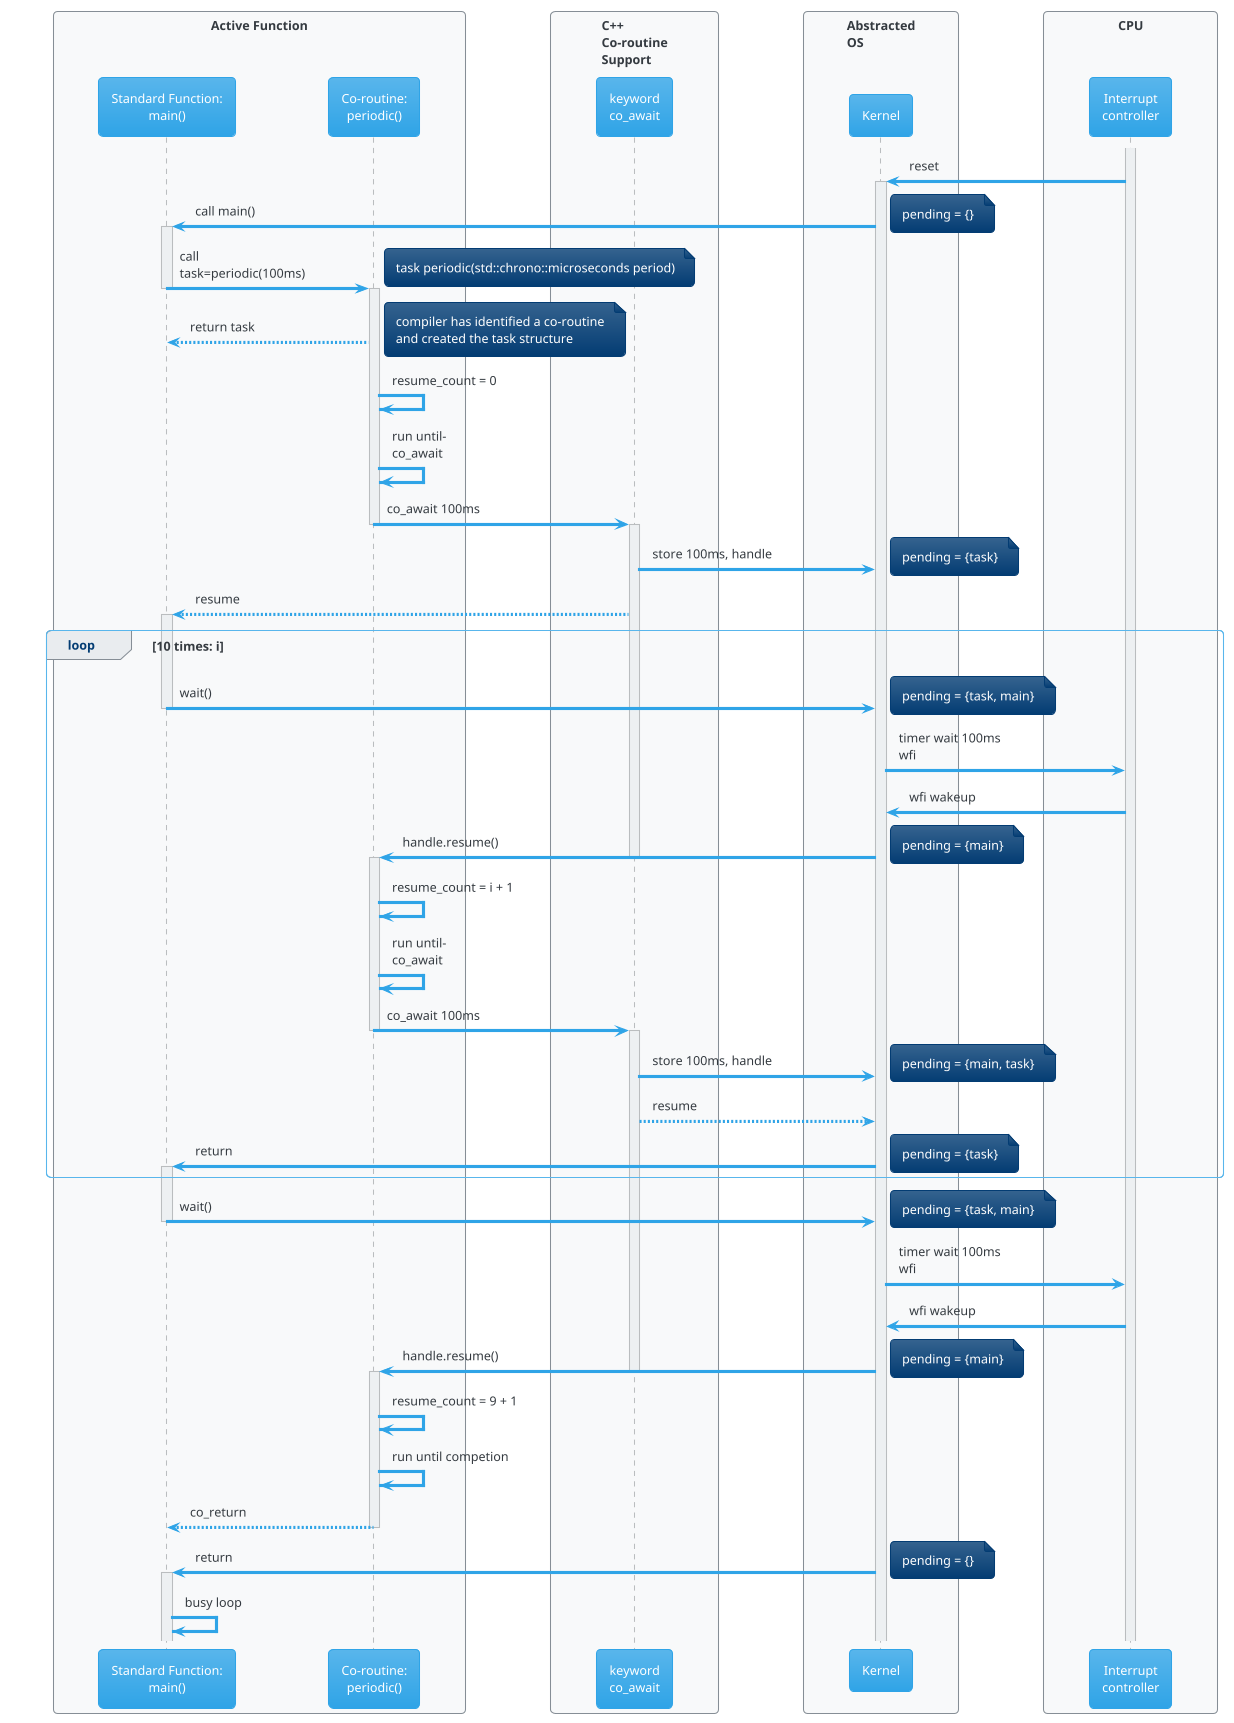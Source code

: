 @startuml
!theme cerulean

box "Active Function"
    participant "Standard Function:\nmain()" as main
    participant "Co-routine:\nperiodic()" as coro
end box

box "C++\nCo-routine\nSupport"
    participant "keyword\nco_await" as co_await
end box
box "Abstracted\nOS"
    participant "Kernel" as kernel
end box

box "CPU"
    participant "Interrupt\ncontroller" as ic
end box

'' Power on
activate ic
    ic -> kernel : reset
    activate kernel
    kernel -> main : call main()
    note right : pending = {}

    '' Enter main()
    activate main
                main -> coro : call\ntask=periodic(100ms)
                note right: task periodic(std::chrono::microseconds period)

                '' First call
            deactivate main
            activate coro
                coro --> main : return task
                note right : compiler has identified a co-routine\nand created the task structure
                coro -> coro : resume_count = 0
                coro -> coro : run until-\nco_await
                coro -> co_await : co_await 100ms
                deactivate coro
                activate co_await
                    co_await -> kernel : store 100ms, handle
                    note right : pending = {task}
                    co_await --> main : resume

    loop 10 times: i
                    activate main
                        main -> kernel: wait()
                    deactivate main
                        note right : pending = {task, main}
                        kernel -> ic : timer wait 100ms\nwfi

                    ic -> kernel : wfi wakeup
                    kernel -> coro : handle.resume()
                deactivate co_await
                activate coro
                    note right : pending = {main}
                    coro -> coro: resume_count = i + 1
                    coro -> coro : run until-\nco_await
                    coro -> co_await : co_await 100ms
                deactivate coro
                activate co_await
                    co_await -> kernel : store 100ms, handle
                    note right : pending = {main, task}
                    co_await --> kernel : resume
                kernel -> main : return
                activate main
                note right : pending = {task}
    end
                main -> kernel: wait()
            deactivate main
                note right : pending = {task, main}
                kernel -> ic : timer wait 100ms\nwfi

                ic -> kernel : wfi wakeup
                kernel -> coro : handle.resume()
        deactivate co_await
        activate coro
            note right : pending = {main}
            coro -> coro: resume_count = 9 + 1
            coro -> coro : run until competion
            coro --> main : co_return
        deactivate coro
            kernel -> main: return
        activate main
            note right : pending = {}
        main -> main : busy loop

@enduml

